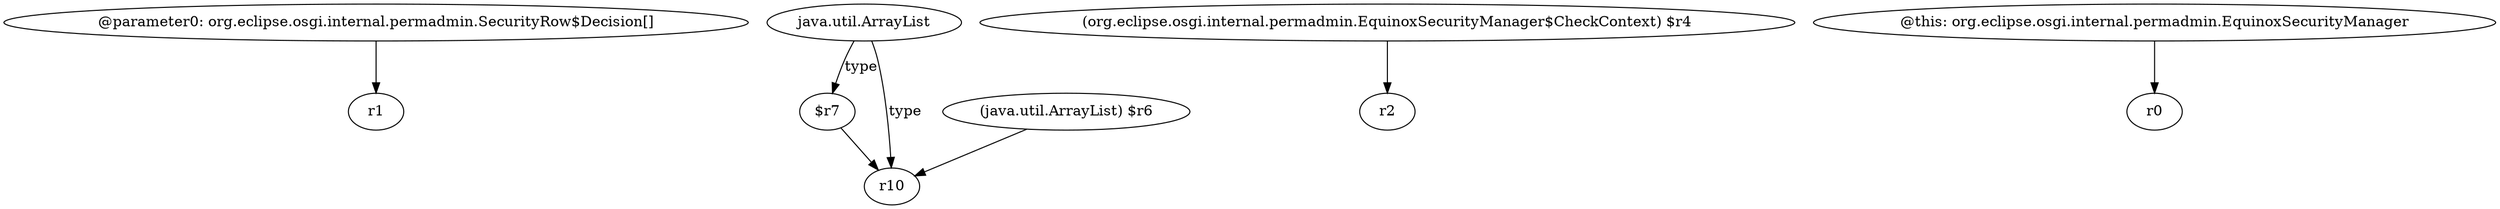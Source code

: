 digraph g {
0[label="@parameter0: org.eclipse.osgi.internal.permadmin.SecurityRow$Decision[]"]
1[label="r1"]
0->1[label=""]
2[label="$r7"]
3[label="r10"]
2->3[label=""]
4[label="java.util.ArrayList"]
4->2[label="type"]
5[label="(java.util.ArrayList) $r6"]
5->3[label=""]
6[label="(org.eclipse.osgi.internal.permadmin.EquinoxSecurityManager$CheckContext) $r4"]
7[label="r2"]
6->7[label=""]
8[label="@this: org.eclipse.osgi.internal.permadmin.EquinoxSecurityManager"]
9[label="r0"]
8->9[label=""]
4->3[label="type"]
}